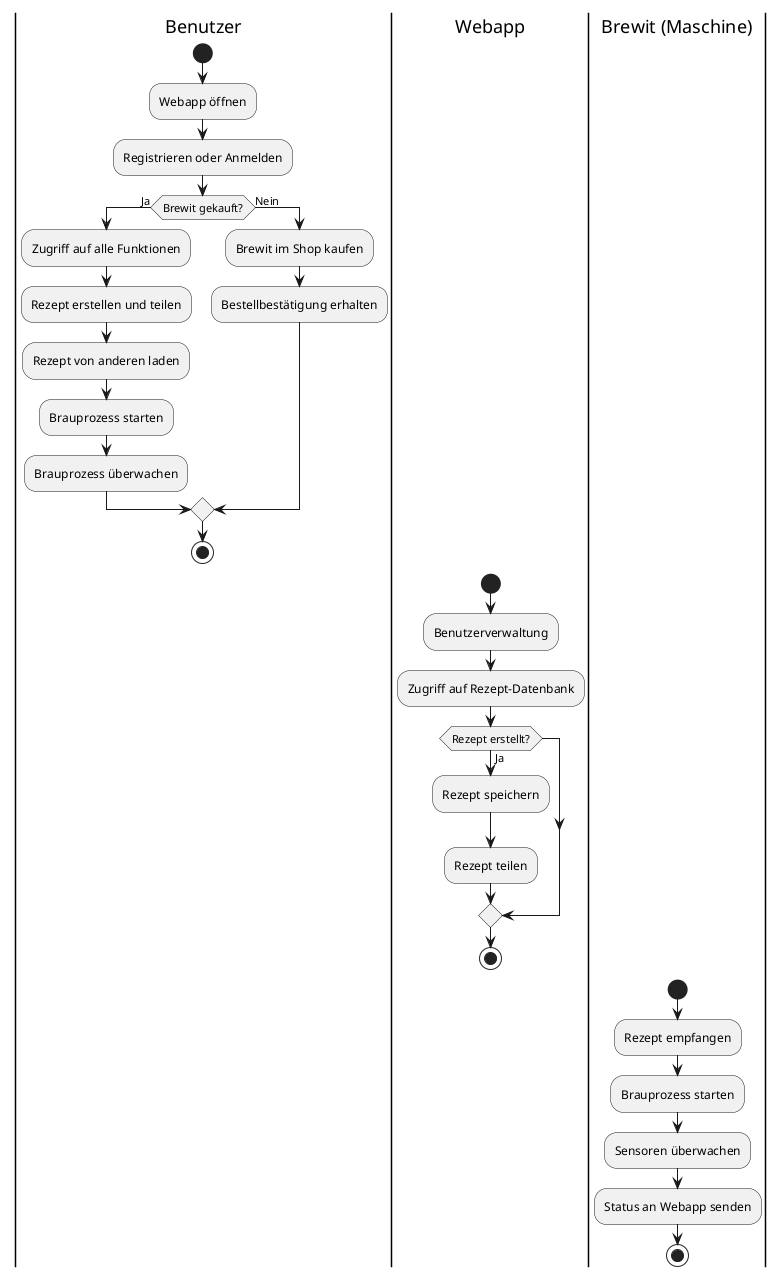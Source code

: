 @startuml
|Benutzer|
start
:Webapp öffnen;
:Registrieren oder Anmelden;

if (Brewit gekauft?) then (Ja)
    :Zugriff auf alle Funktionen;
    :Rezept erstellen und teilen;
    :Rezept von anderen laden;
    :Brauprozess starten;
    :Brauprozess überwachen;
else (Nein)
    :Brewit im Shop kaufen;
    :Bestellbestätigung erhalten;
endif

stop
|Webapp|
start
:Benutzerverwaltung;
:Zugriff auf Rezept-Datenbank;
if (Rezept erstellt?) then (Ja)
    :Rezept speichern;
    :Rezept teilen;
endif
stop

|Brewit (Maschine)|
start
:Rezept empfangen;
:Brauprozess starten;
:Sensoren überwachen;
:Status an Webapp senden;
stop
@enduml
